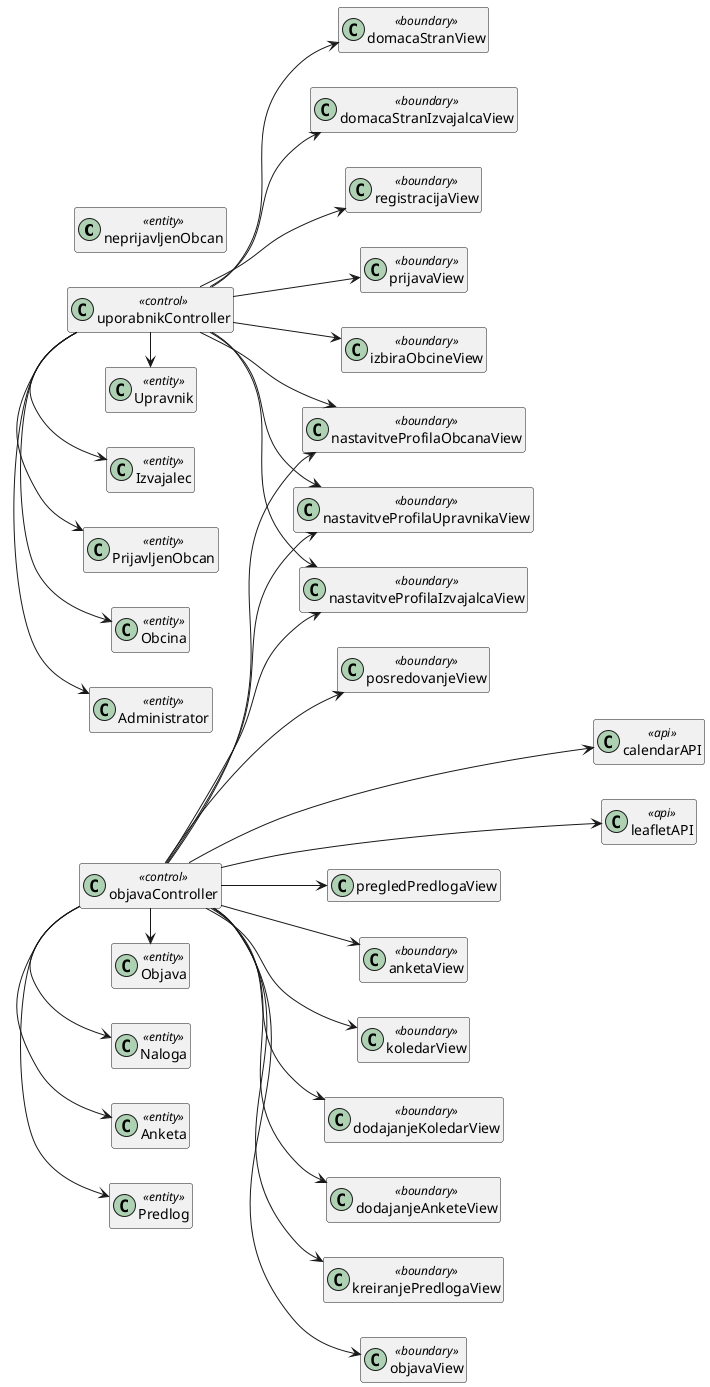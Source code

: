 @startuml
hide empty members
left to right direction

'Entitetni razredi
class neprijavljenObcan <<entity>>
class PrijavljenObcan <<entity>>
class Izvajalec <<entity>>
class Administrator <<entity>>
class Obcina <<entity>>
class Objava <<entity>>
class Predlog <<entity>>
class Anketa <<entity>>
class Naloga <<entity>>
class Upravnik <<entity>>

'Mejni razredi
class izbiraObcineView <<boundary>>
class domacaStranView <<boundary>>
class domacaStranIzvajalcaView <<boundary>>
class registracijaView <<boundary>>
class prijavaView <<boundary>>
class anketaView <<boundary>>
class koledarView <<boundary>>
class dodajanjeKoledarView <<boundary>>
class dodajanjeAnketeView <<boundary>>
class kreiranjePredlogaView <<boundary>>
class nastavitveProfilaObcanaView <<boundary>>
class nastavitveProfilaUpravnikaView <<boundary>>
class nastavitveProfilaIzvajalcaView <<boundary>>
class objavaView <<boundary>>
class posredovanjeView <<boundary>>


'kontrolni razredi
class uporabnikController <<control>>
class objavaController <<control>>


'zunanji razredi
class calendarAPI <<api>>
class leafletAPI <<api>>


'uporabnikController
uporabnikController -> PrijavljenObcan
uporabnikController -> Izvajalec
uporabnikController -> Upravnik
uporabnikController -> Administrator
uporabnikController -> Obcina
uporabnikController --> izbiraObcineView
uporabnikController --> domacaStranView
uporabnikController --> domacaStranIzvajalcaView
uporabnikController --> registracijaView
uporabnikController --> prijavaView
uporabnikController --> nastavitveProfilaObcanaView
uporabnikController --> nastavitveProfilaIzvajalcaView
uporabnikController --> nastavitveProfilaUpravnikaView



'objavaController
objavaController -> Objava
objavaController -> Predlog
objavaController -> Anketa
objavaController -> Naloga
objavaController --> anketaView
objavaController --> koledarView
objavaController --> dodajanjeKoledarView
objavaController --> dodajanjeAnketeView
objavaController --> kreiranjePredlogaView
objavaController --> pregledPredlogaView
objavaController --> objavaView
objavaController --> posredovanjeView
objavaController ---> leafletAPI
objavaController ---> calendarAPI
objavaController --> nastavitveProfilaObcanaView
objavaController --> nastavitveProfilaIzvajalcaView
objavaController --> nastavitveProfilaUpravnikaView
@enduml